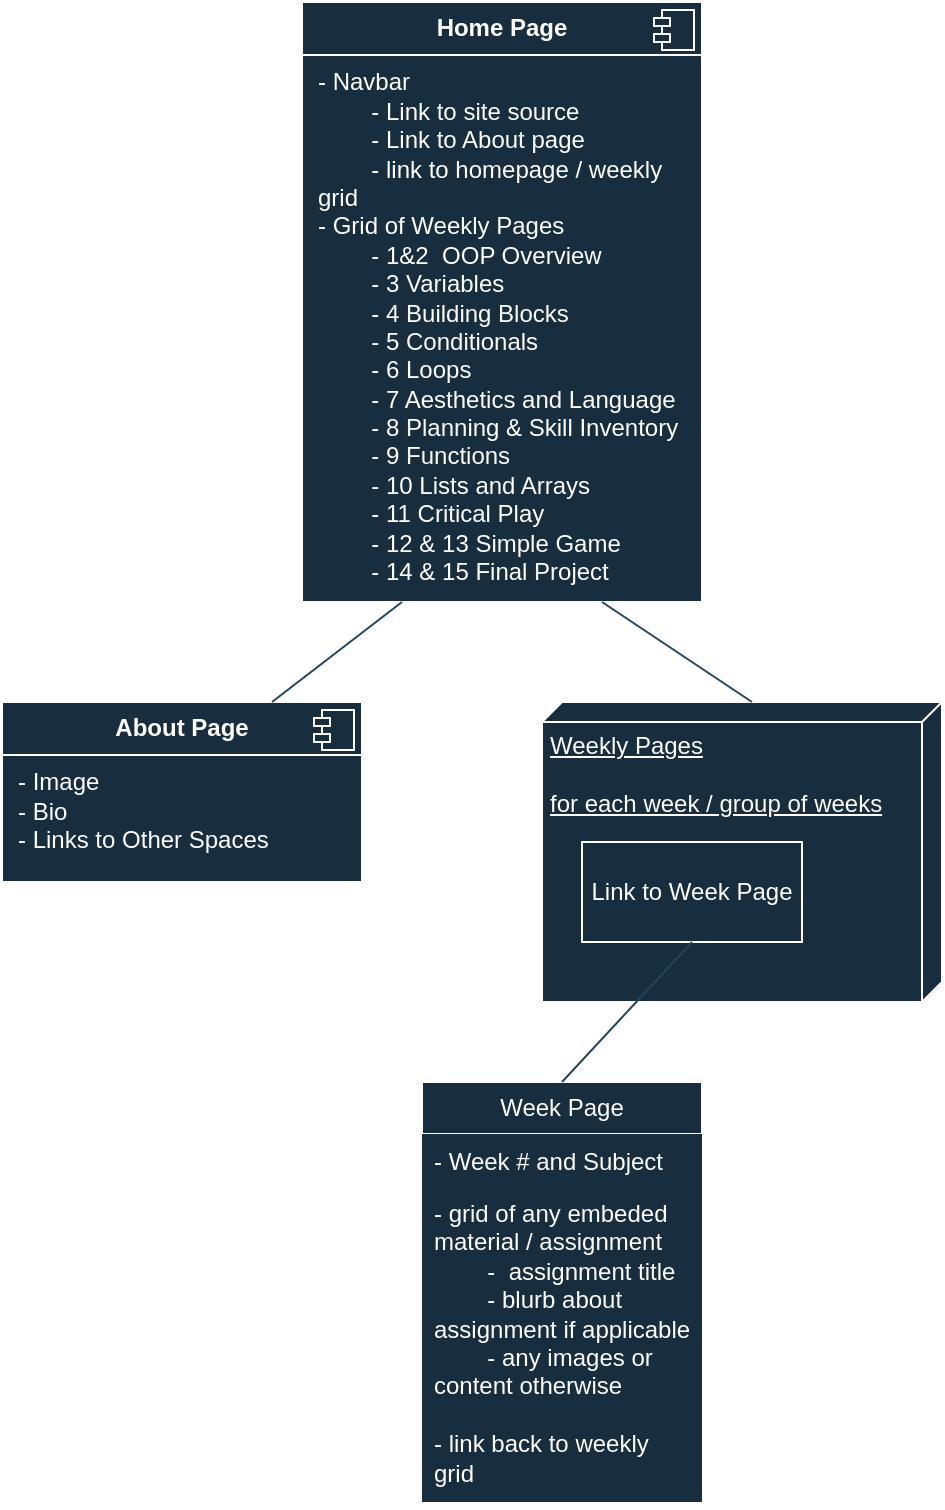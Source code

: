 <mxfile version="28.1.1">
  <diagram name="Page-1" id="AEdSwFaztNdFBlTJa8in">
    <mxGraphModel dx="976" dy="584" grid="1" gridSize="10" guides="1" tooltips="1" connect="1" arrows="1" fold="1" page="1" pageScale="1" pageWidth="850" pageHeight="1100" math="0" shadow="0">
      <root>
        <mxCell id="0" />
        <mxCell id="1" parent="0" />
        <mxCell id="qZYzBnxNrU_8rkZMk2g8-2" value="&lt;p style=&quot;margin:0px;margin-top:6px;text-align:center;&quot;&gt;&lt;b&gt;Home Page&lt;/b&gt;&lt;/p&gt;&lt;hr size=&quot;1&quot; style=&quot;border-style:solid;&quot;&gt;&lt;p style=&quot;margin:0px;margin-left:8px;&quot;&gt;- Navbar&lt;/p&gt;&lt;p style=&quot;margin:0px;margin-left:8px;&quot;&gt;&lt;span style=&quot;white-space: pre;&quot;&gt;&#x9;&lt;/span&gt;- Link to site source&lt;/p&gt;&lt;p style=&quot;margin:0px;margin-left:8px;&quot;&gt;&amp;nbsp;&amp;nbsp;&lt;span style=&quot;white-space: pre;&quot;&gt;&#x9;&lt;/span&gt;- Link to About page&lt;/p&gt;&lt;p style=&quot;margin:0px;margin-left:8px;&quot;&gt;&lt;span style=&quot;white-space: pre;&quot;&gt;&#x9;&lt;/span&gt;- link to homepage / weekly grid&lt;/p&gt;&lt;p style=&quot;margin:0px;margin-left:8px;&quot;&gt;- Grid of Weekly Pages&lt;/p&gt;&lt;p style=&quot;margin:0px;margin-left:8px;&quot;&gt;&lt;span style=&quot;white-space: pre;&quot;&gt;&#x9;&lt;/span&gt;- 1&amp;amp;2&amp;nbsp; OOP Overview&lt;/p&gt;&lt;p style=&quot;margin:0px;margin-left:8px;&quot;&gt;&lt;span style=&quot;white-space: pre;&quot;&gt;&#x9;&lt;/span&gt;- 3 Variables&lt;/p&gt;&lt;p style=&quot;margin:0px;margin-left:8px;&quot;&gt;&lt;span style=&quot;white-space: pre;&quot;&gt;&#x9;&lt;/span&gt;- 4 Building Blocks&lt;/p&gt;&lt;p style=&quot;margin:0px;margin-left:8px;&quot;&gt;&lt;span style=&quot;white-space: pre;&quot;&gt;&#x9;&lt;/span&gt;- 5 Conditionals&lt;/p&gt;&lt;p style=&quot;margin:0px;margin-left:8px;&quot;&gt;&lt;span style=&quot;white-space: pre;&quot;&gt;&#x9;&lt;/span&gt;- 6 Loops&lt;/p&gt;&lt;p style=&quot;margin:0px;margin-left:8px;&quot;&gt;&lt;span style=&quot;white-space: pre;&quot;&gt;&#x9;&lt;/span&gt;- 7 Aesthetics and Language&lt;/p&gt;&lt;p style=&quot;margin:0px;margin-left:8px;&quot;&gt;&lt;span style=&quot;white-space: pre;&quot;&gt;&#x9;&lt;/span&gt;- 8 Planning &amp;amp; Skill Inventory&lt;/p&gt;&lt;p style=&quot;margin:0px;margin-left:8px;&quot;&gt;&lt;span style=&quot;white-space: pre;&quot;&gt;&#x9;&lt;/span&gt;- 9 Functions&lt;/p&gt;&lt;p style=&quot;margin:0px;margin-left:8px;&quot;&gt;&lt;span style=&quot;white-space: pre;&quot;&gt;&#x9;&lt;/span&gt;- 10 Lists and Arrays&lt;/p&gt;&lt;p style=&quot;margin:0px;margin-left:8px;&quot;&gt;&lt;span style=&quot;white-space: pre;&quot;&gt;&#x9;&lt;/span&gt;- 11 Critical Play&lt;/p&gt;&lt;p style=&quot;margin:0px;margin-left:8px;&quot;&gt;&lt;span style=&quot;white-space: pre;&quot;&gt;&#x9;&lt;/span&gt;- 12 &amp;amp; 13 Simple Game&lt;/p&gt;&lt;p style=&quot;margin:0px;margin-left:8px;&quot;&gt;&lt;span style=&quot;white-space: pre;&quot;&gt;&#x9;&lt;/span&gt;- 14 &amp;amp; 15 Final Project&lt;/p&gt;" style="align=left;overflow=fill;html=1;dropTarget=0;whiteSpace=wrap;labelBackgroundColor=none;fillColor=#182E3E;strokeColor=#FFFFFF;fontColor=#FFFFFF;" parent="1" vertex="1">
          <mxGeometry x="340" y="390" width="200" height="300" as="geometry" />
        </mxCell>
        <mxCell id="qZYzBnxNrU_8rkZMk2g8-3" value="" style="shape=component;jettyWidth=8;jettyHeight=4;labelBackgroundColor=none;fillColor=#182E3E;strokeColor=#FFFFFF;fontColor=#FFFFFF;" parent="qZYzBnxNrU_8rkZMk2g8-2" vertex="1">
          <mxGeometry x="1" width="20" height="20" relative="1" as="geometry">
            <mxPoint x="-24" y="4" as="offset" />
          </mxGeometry>
        </mxCell>
        <mxCell id="qZYzBnxNrU_8rkZMk2g8-5" value="&lt;p style=&quot;margin:0px;margin-top:6px;text-align:center;&quot;&gt;&lt;b&gt;About Page&lt;/b&gt;&lt;/p&gt;&lt;hr size=&quot;1&quot; style=&quot;border-style:solid;&quot;&gt;&lt;p style=&quot;margin:0px;margin-left:8px;&quot;&gt;- Image&lt;/p&gt;&lt;p style=&quot;margin:0px;margin-left:8px;&quot;&gt;- Bio&lt;/p&gt;&lt;p style=&quot;margin:0px;margin-left:8px;&quot;&gt;- Links to Other Spaces&lt;/p&gt;" style="align=left;overflow=fill;html=1;dropTarget=0;whiteSpace=wrap;labelBackgroundColor=none;fillColor=#182E3E;strokeColor=#FFFFFF;fontColor=#FFFFFF;" parent="1" vertex="1">
          <mxGeometry x="190" y="740" width="180" height="90" as="geometry" />
        </mxCell>
        <mxCell id="qZYzBnxNrU_8rkZMk2g8-6" value="" style="shape=component;jettyWidth=8;jettyHeight=4;labelBackgroundColor=none;fillColor=#182E3E;strokeColor=#FFFFFF;fontColor=#FFFFFF;" parent="qZYzBnxNrU_8rkZMk2g8-5" vertex="1">
          <mxGeometry x="1" width="20" height="20" relative="1" as="geometry">
            <mxPoint x="-24" y="4" as="offset" />
          </mxGeometry>
        </mxCell>
        <mxCell id="qZYzBnxNrU_8rkZMk2g8-8" value="&lt;div&gt;Weekly Pages&lt;/div&gt;&lt;div&gt;&lt;br&gt;&lt;/div&gt;for each week / group of weeks" style="verticalAlign=top;align=left;spacingTop=8;spacingLeft=2;spacingRight=12;shape=cube;size=10;direction=south;fontStyle=4;html=1;whiteSpace=wrap;labelBackgroundColor=none;fillColor=#182E3E;strokeColor=#FFFFFF;fontColor=#FFFFFF;" parent="1" vertex="1">
          <mxGeometry x="460" y="740" width="200" height="150" as="geometry" />
        </mxCell>
        <mxCell id="qZYzBnxNrU_8rkZMk2g8-15" value="Week Page" style="swimlane;fontStyle=0;childLayout=stackLayout;horizontal=1;startSize=26;fillColor=#182E3E;horizontalStack=0;resizeParent=1;resizeParentMax=0;resizeLast=0;collapsible=1;marginBottom=0;whiteSpace=wrap;html=1;labelBackgroundColor=none;strokeColor=#FFFFFF;fontColor=#FFFFFF;" parent="1" vertex="1">
          <mxGeometry x="400" y="930" width="140" height="210" as="geometry" />
        </mxCell>
        <mxCell id="qZYzBnxNrU_8rkZMk2g8-16" value="- Week # and Subject" style="text;strokeColor=none;fillColor=#182E3E;align=left;verticalAlign=top;spacingLeft=4;spacingRight=4;overflow=hidden;rotatable=0;points=[[0,0.5],[1,0.5]];portConstraint=eastwest;whiteSpace=wrap;html=1;labelBackgroundColor=none;fontColor=#FFFFFF;" parent="qZYzBnxNrU_8rkZMk2g8-15" vertex="1">
          <mxGeometry y="26" width="140" height="26" as="geometry" />
        </mxCell>
        <mxCell id="qZYzBnxNrU_8rkZMk2g8-17" value="&lt;div&gt;- grid of any embeded material / assignment&lt;/div&gt;&lt;div&gt;&lt;span style=&quot;white-space: pre;&quot;&gt;&#x9;&lt;/span&gt;-&amp;nbsp; assignment title&lt;/div&gt;&lt;div&gt;&lt;span style=&quot;white-space: pre;&quot;&gt;&#x9;&lt;/span&gt;- blurb about assignment if applicable&lt;/div&gt;&lt;div&gt;&lt;span style=&quot;white-space: pre;&quot;&gt;&#x9;&lt;/span&gt;- any images or content otherwise&lt;/div&gt;&lt;div&gt;&lt;br&gt;&lt;/div&gt;&lt;div&gt;- link back to weekly grid&lt;/div&gt;" style="text;strokeColor=none;fillColor=#182E3E;align=left;verticalAlign=top;spacingLeft=4;spacingRight=4;overflow=hidden;rotatable=0;points=[[0,0.5],[1,0.5]];portConstraint=eastwest;whiteSpace=wrap;html=1;labelBackgroundColor=none;fontColor=#FFFFFF;" parent="qZYzBnxNrU_8rkZMk2g8-15" vertex="1">
          <mxGeometry y="52" width="140" height="158" as="geometry" />
        </mxCell>
        <mxCell id="qZYzBnxNrU_8rkZMk2g8-24" value="Link to Week Page" style="html=1;whiteSpace=wrap;labelBackgroundColor=none;fillColor=#182E3E;strokeColor=#FFFFFF;fontColor=#FFFFFF;" parent="1" vertex="1">
          <mxGeometry x="480" y="810" width="110" height="50" as="geometry" />
        </mxCell>
        <mxCell id="qZYzBnxNrU_8rkZMk2g8-27" value="" style="endArrow=none;html=1;rounded=0;exitX=0.75;exitY=0;exitDx=0;exitDy=0;entryX=0.25;entryY=1;entryDx=0;entryDy=0;labelBackgroundColor=none;strokeColor=#23445D;fontColor=default;" parent="1" source="qZYzBnxNrU_8rkZMk2g8-5" target="qZYzBnxNrU_8rkZMk2g8-2" edge="1">
          <mxGeometry width="50" height="50" relative="1" as="geometry">
            <mxPoint x="400" y="810" as="sourcePoint" />
            <mxPoint x="450" y="760" as="targetPoint" />
          </mxGeometry>
        </mxCell>
        <mxCell id="qZYzBnxNrU_8rkZMk2g8-28" value="" style="endArrow=none;html=1;rounded=0;exitX=0.75;exitY=1;exitDx=0;exitDy=0;entryX=0;entryY=0;entryDx=0;entryDy=95;entryPerimeter=0;labelBackgroundColor=none;strokeColor=#23445D;fontColor=default;" parent="1" source="qZYzBnxNrU_8rkZMk2g8-2" target="qZYzBnxNrU_8rkZMk2g8-8" edge="1">
          <mxGeometry width="50" height="50" relative="1" as="geometry">
            <mxPoint x="450" y="820" as="sourcePoint" />
            <mxPoint x="515" y="760" as="targetPoint" />
          </mxGeometry>
        </mxCell>
        <mxCell id="qZYzBnxNrU_8rkZMk2g8-29" value="" style="endArrow=none;html=1;rounded=0;exitX=0.5;exitY=0;exitDx=0;exitDy=0;entryX=0.5;entryY=1;entryDx=0;entryDy=0;labelBackgroundColor=none;strokeColor=#23445D;fontColor=default;" parent="1" source="qZYzBnxNrU_8rkZMk2g8-15" target="qZYzBnxNrU_8rkZMk2g8-24" edge="1">
          <mxGeometry width="50" height="50" relative="1" as="geometry">
            <mxPoint x="540" y="900" as="sourcePoint" />
            <mxPoint x="605" y="840" as="targetPoint" />
          </mxGeometry>
        </mxCell>
      </root>
    </mxGraphModel>
  </diagram>
</mxfile>
